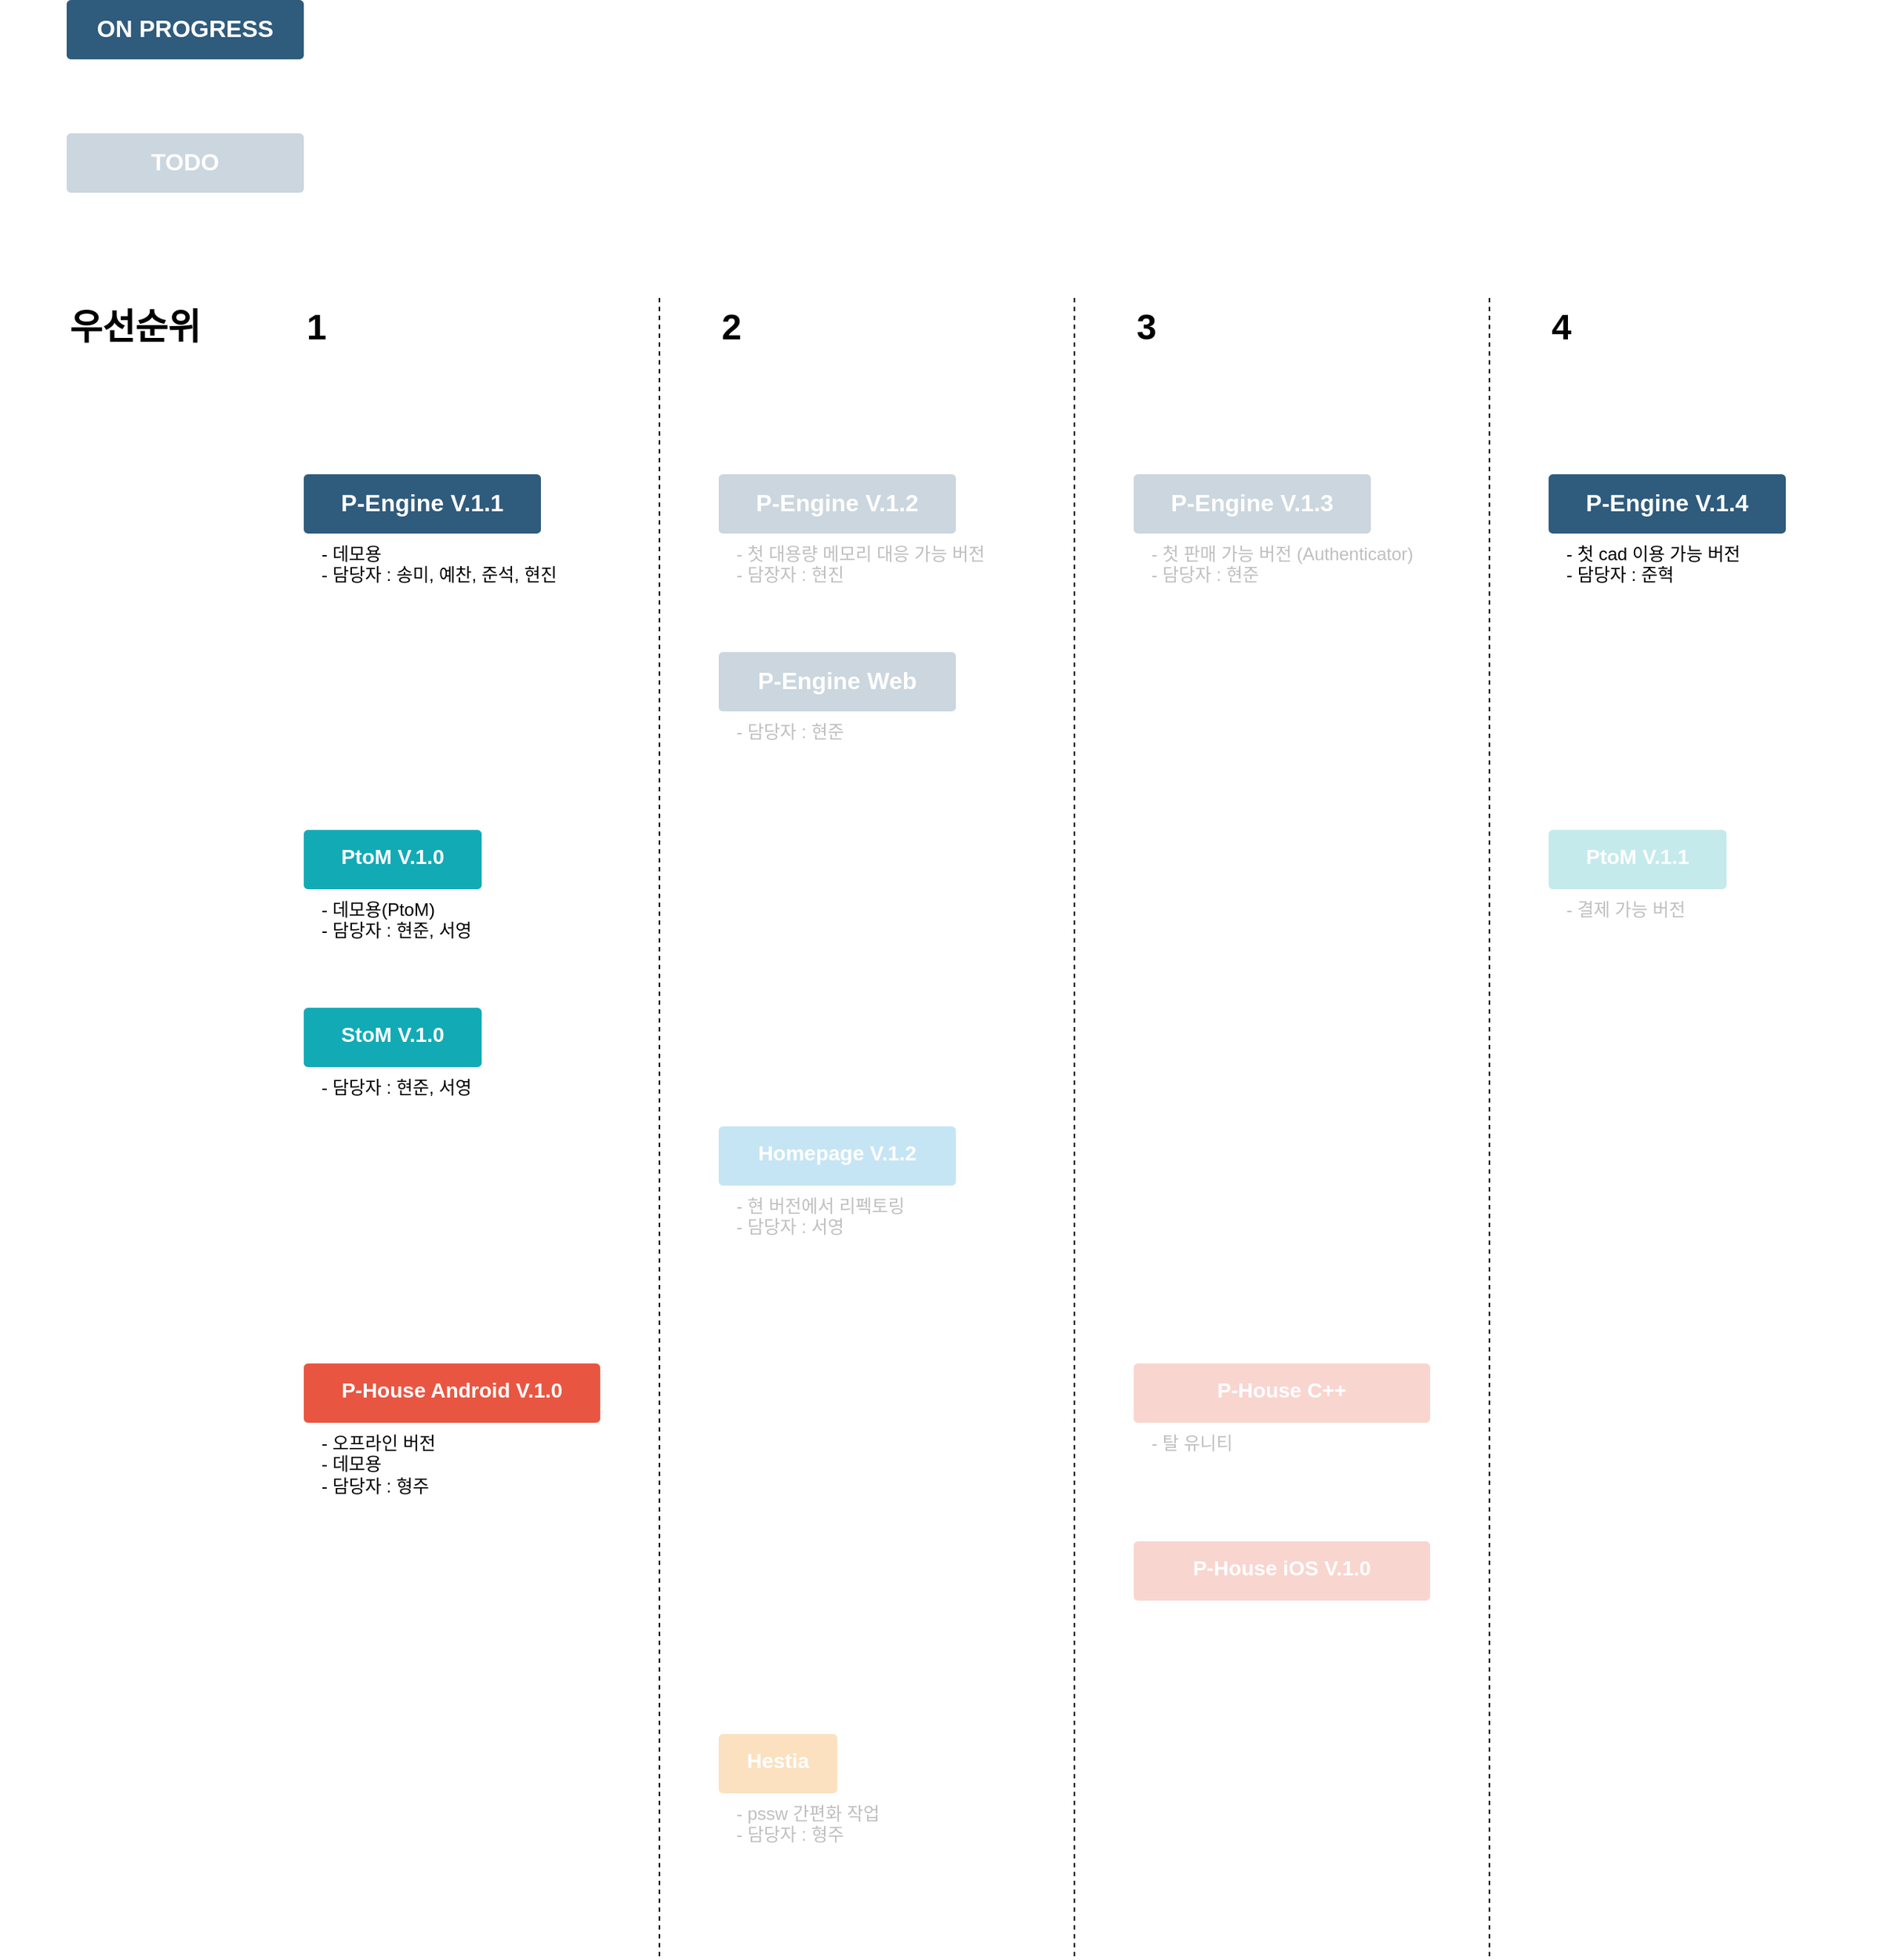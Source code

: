 <mxfile version="24.8.3">
  <diagram id="6a731a19-8d31-9384-78a2-239565b7b9f0" name="Page-1">
    <mxGraphModel dx="2440" dy="1292" grid="1" gridSize="10" guides="1" tooltips="1" connect="1" arrows="1" fold="1" page="1" pageScale="1" pageWidth="1169" pageHeight="827" background="none" math="0" shadow="0">
      <root>
        <mxCell id="0" />
        <mxCell id="1" parent="0" />
        <mxCell id="eiP74IhkcyLnccZgrI5i-1818" value="&lt;div&gt;- 담당자 : 현준&lt;/div&gt;" style="text;html=1;align=left;verticalAlign=top;whiteSpace=wrap;rounded=0;" vertex="1" parent="1">
          <mxGeometry x="730" y="600" width="220" height="30" as="geometry" />
        </mxCell>
        <mxCell id="1749" value="P-Engine V.1.1" style="rounded=1;whiteSpace=wrap;html=1;shadow=0;labelBackgroundColor=none;strokeColor=none;strokeWidth=3;fillColor=#2F5B7C;fontFamily=Helvetica;fontSize=16;fontColor=#FFFFFF;align=center;fontStyle=1;spacing=5;arcSize=7;perimeterSpacing=2;verticalAlign=top;" parent="1" vertex="1">
          <mxGeometry x="440" y="440" width="160" height="40" as="geometry" />
        </mxCell>
        <mxCell id="1753" value="P-House Android V.1.0" style="rounded=1;whiteSpace=wrap;html=1;shadow=0;labelBackgroundColor=none;strokeColor=none;strokeWidth=3;fillColor=#e85642;fontFamily=Helvetica;fontSize=14;fontColor=#FFFFFF;align=center;spacing=5;fontStyle=1;arcSize=7;perimeterSpacing=2;verticalAlign=top;" parent="1" vertex="1">
          <mxGeometry x="440" y="1040" width="200" height="40" as="geometry" />
        </mxCell>
        <mxCell id="1760" value="Homepage V.1.2" style="rounded=1;whiteSpace=wrap;html=1;shadow=0;labelBackgroundColor=none;strokeColor=none;strokeWidth=3;fillColor=#1699d3;fontFamily=Helvetica;fontSize=14;fontColor=#FFFFFF;align=center;spacing=5;fontStyle=1;arcSize=7;perimeterSpacing=2;verticalAlign=top;" parent="1" vertex="1">
          <mxGeometry x="720" y="880" width="160" height="40" as="geometry" />
        </mxCell>
        <mxCell id="1764" value="Hestia" style="rounded=1;whiteSpace=wrap;html=1;shadow=0;labelBackgroundColor=none;strokeColor=none;strokeWidth=3;fillColor=#F08705;fontFamily=Helvetica;fontSize=14;fontColor=#FFFFFF;align=center;spacing=5;fontStyle=1;arcSize=7;perimeterSpacing=2;verticalAlign=top;" parent="1" vertex="1">
          <mxGeometry x="720" y="1290" width="80" height="40" as="geometry" />
        </mxCell>
        <mxCell id="1771" value="PtoM V.1.0" style="rounded=1;whiteSpace=wrap;html=1;shadow=0;labelBackgroundColor=none;strokeColor=none;strokeWidth=3;fillColor=#12aab5;fontFamily=Helvetica;fontSize=14;fontColor=#FFFFFF;align=center;spacing=5;fontStyle=1;arcSize=7;perimeterSpacing=2;verticalAlign=top;" parent="1" vertex="1">
          <mxGeometry x="440" y="680" width="120" height="40" as="geometry" />
        </mxCell>
        <mxCell id="eiP74IhkcyLnccZgrI5i-1780" value="- 데모용&lt;div&gt;- 담당자 : 송미, 예찬, 준석, 현진&lt;/div&gt;" style="text;html=1;align=left;verticalAlign=top;whiteSpace=wrap;rounded=0;" vertex="1" parent="1">
          <mxGeometry x="450" y="480" width="220" height="30" as="geometry" />
        </mxCell>
        <mxCell id="eiP74IhkcyLnccZgrI5i-1781" value="- 데모용(PtoM)&lt;div&gt;- 담당자 : 현준, 서영&lt;/div&gt;" style="text;html=1;align=left;verticalAlign=top;whiteSpace=wrap;rounded=0;" vertex="1" parent="1">
          <mxGeometry x="450" y="720" width="220" height="30" as="geometry" />
        </mxCell>
        <mxCell id="eiP74IhkcyLnccZgrI5i-1782" value="- 오프라인 버전&lt;div&gt;- 데모용&lt;div&gt;- 담당자 : 형주&lt;/div&gt;&lt;/div&gt;" style="text;html=1;align=left;verticalAlign=top;whiteSpace=wrap;rounded=0;" vertex="1" parent="1">
          <mxGeometry x="450" y="1080" width="220" height="50" as="geometry" />
        </mxCell>
        <mxCell id="eiP74IhkcyLnccZgrI5i-1783" value="P-Engine V.1.4" style="rounded=1;whiteSpace=wrap;html=1;shadow=0;labelBackgroundColor=none;strokeColor=none;strokeWidth=3;fillColor=#2F5B7C;fontFamily=Helvetica;fontSize=16;fontColor=#FFFFFF;align=center;fontStyle=1;spacing=5;arcSize=7;perimeterSpacing=2;verticalAlign=top;" vertex="1" parent="1">
          <mxGeometry x="1280" y="440" width="160" height="40" as="geometry" />
        </mxCell>
        <mxCell id="eiP74IhkcyLnccZgrI5i-1784" value="- 첫 cad 이용 가능 버전&lt;div&gt;- 담당자 : 준혁&lt;/div&gt;" style="text;html=1;align=left;verticalAlign=top;whiteSpace=wrap;rounded=0;" vertex="1" parent="1">
          <mxGeometry x="1290" y="480" width="220" height="30" as="geometry" />
        </mxCell>
        <mxCell id="eiP74IhkcyLnccZgrI5i-1785" value="P-Engine V.1.2" style="rounded=1;whiteSpace=wrap;html=1;shadow=0;labelBackgroundColor=none;strokeColor=none;strokeWidth=3;fillColor=#2F5B7C;fontFamily=Helvetica;fontSize=16;fontColor=#FFFFFF;align=center;fontStyle=1;spacing=5;arcSize=7;perimeterSpacing=2;verticalAlign=top;" vertex="1" parent="1">
          <mxGeometry x="720" y="440" width="160" height="40" as="geometry" />
        </mxCell>
        <mxCell id="eiP74IhkcyLnccZgrI5i-1786" value="- 첫 대용량 메모리 대응 가능 버전&lt;div&gt;- 담장자 : 현진&lt;/div&gt;" style="text;html=1;align=left;verticalAlign=top;whiteSpace=wrap;rounded=0;" vertex="1" parent="1">
          <mxGeometry x="730" y="480" width="220" height="30" as="geometry" />
        </mxCell>
        <mxCell id="eiP74IhkcyLnccZgrI5i-1787" value="P-Engine V.1.3" style="rounded=1;whiteSpace=wrap;html=1;shadow=0;labelBackgroundColor=none;strokeColor=none;strokeWidth=3;fillColor=#2F5B7C;fontFamily=Helvetica;fontSize=16;fontColor=#FFFFFF;align=center;fontStyle=1;spacing=5;arcSize=7;perimeterSpacing=2;verticalAlign=top;" vertex="1" parent="1">
          <mxGeometry x="1000" y="440" width="160" height="40" as="geometry" />
        </mxCell>
        <mxCell id="eiP74IhkcyLnccZgrI5i-1788" value="- 첫 판매 가능 버전 (Authenticator)&lt;div&gt;- 담당자 : 현준&lt;/div&gt;" style="text;html=1;align=left;verticalAlign=top;whiteSpace=wrap;rounded=0;" vertex="1" parent="1">
          <mxGeometry x="1010" y="480" width="220" height="30" as="geometry" />
        </mxCell>
        <mxCell id="eiP74IhkcyLnccZgrI5i-1789" value="PtoM V.1.1" style="rounded=1;whiteSpace=wrap;html=1;shadow=0;labelBackgroundColor=none;strokeColor=none;strokeWidth=3;fillColor=#12aab5;fontFamily=Helvetica;fontSize=14;fontColor=#FFFFFF;align=center;spacing=5;fontStyle=1;arcSize=7;perimeterSpacing=2;verticalAlign=top;" vertex="1" parent="1">
          <mxGeometry x="1280" y="680" width="120" height="40" as="geometry" />
        </mxCell>
        <mxCell id="eiP74IhkcyLnccZgrI5i-1790" value="-&amp;nbsp;결제 가능 버전" style="text;html=1;align=left;verticalAlign=top;whiteSpace=wrap;rounded=0;" vertex="1" parent="1">
          <mxGeometry x="1290" y="720" width="220" height="30" as="geometry" />
        </mxCell>
        <mxCell id="eiP74IhkcyLnccZgrI5i-1791" value="StoM V.1.0" style="rounded=1;whiteSpace=wrap;html=1;shadow=0;labelBackgroundColor=none;strokeColor=none;strokeWidth=3;fillColor=#12aab5;fontFamily=Helvetica;fontSize=14;fontColor=#FFFFFF;align=center;spacing=5;fontStyle=1;arcSize=7;perimeterSpacing=2;verticalAlign=top;" vertex="1" parent="1">
          <mxGeometry x="440" y="800" width="120" height="40" as="geometry" />
        </mxCell>
        <mxCell id="eiP74IhkcyLnccZgrI5i-1792" value="- 담당자 : 현준, 서영" style="text;html=1;align=left;verticalAlign=top;whiteSpace=wrap;rounded=0;" vertex="1" parent="1">
          <mxGeometry x="450" y="840" width="220" height="30" as="geometry" />
        </mxCell>
        <mxCell id="eiP74IhkcyLnccZgrI5i-1793" value="- 현 버전에서 리펙토링&lt;div&gt;&lt;div&gt;- 담당자 : 서영&lt;/div&gt;&lt;/div&gt;" style="text;html=1;align=left;verticalAlign=top;whiteSpace=wrap;rounded=0;" vertex="1" parent="1">
          <mxGeometry x="730" y="920" width="220" height="50" as="geometry" />
        </mxCell>
        <mxCell id="eiP74IhkcyLnccZgrI5i-1794" value="- pssw 간편화 작업&lt;div&gt;&lt;div&gt;- 담당자 : 형주&lt;/div&gt;&lt;/div&gt;" style="text;html=1;align=left;verticalAlign=top;whiteSpace=wrap;rounded=0;" vertex="1" parent="1">
          <mxGeometry x="730" y="1330" width="220" height="50" as="geometry" />
        </mxCell>
        <mxCell id="eiP74IhkcyLnccZgrI5i-1797" value="" style="rounded=0;whiteSpace=wrap;html=1;opacity=75;strokeColor=none;" vertex="1" parent="1">
          <mxGeometry x="700" y="430" width="520" height="100" as="geometry" />
        </mxCell>
        <mxCell id="eiP74IhkcyLnccZgrI5i-1798" value="" style="rounded=0;whiteSpace=wrap;html=1;opacity=75;strokeColor=none;" vertex="1" parent="1">
          <mxGeometry x="700" y="870" width="250" height="100" as="geometry" />
        </mxCell>
        <mxCell id="eiP74IhkcyLnccZgrI5i-1799" value="" style="rounded=0;whiteSpace=wrap;html=1;opacity=75;strokeColor=none;" vertex="1" parent="1">
          <mxGeometry x="680" y="1280" width="250" height="100" as="geometry" />
        </mxCell>
        <mxCell id="eiP74IhkcyLnccZgrI5i-1800" value="" style="rounded=0;whiteSpace=wrap;html=1;opacity=75;strokeColor=none;" vertex="1" parent="1">
          <mxGeometry x="1260" y="650" width="250" height="100" as="geometry" />
        </mxCell>
        <mxCell id="eiP74IhkcyLnccZgrI5i-1801" value="P-Engine Web" style="rounded=1;whiteSpace=wrap;html=1;shadow=0;labelBackgroundColor=none;strokeColor=none;strokeWidth=3;fillColor=#2F5B7C;fontFamily=Helvetica;fontSize=16;fontColor=#FFFFFF;align=center;fontStyle=1;spacing=5;arcSize=7;perimeterSpacing=2;verticalAlign=top;" vertex="1" parent="1">
          <mxGeometry x="720" y="560" width="160" height="40" as="geometry" />
        </mxCell>
        <mxCell id="eiP74IhkcyLnccZgrI5i-1802" value="" style="rounded=0;whiteSpace=wrap;html=1;opacity=75;strokeColor=none;" vertex="1" parent="1">
          <mxGeometry x="700" y="530" width="250" height="100" as="geometry" />
        </mxCell>
        <mxCell id="eiP74IhkcyLnccZgrI5i-1803" value="&lt;b&gt;우선순위&amp;nbsp;&lt;/b&gt;" style="text;html=1;align=left;verticalAlign=top;whiteSpace=wrap;rounded=0;fontSize=24;" vertex="1" parent="1">
          <mxGeometry x="280" y="320" width="220" height="30" as="geometry" />
        </mxCell>
        <mxCell id="eiP74IhkcyLnccZgrI5i-1804" value="" style="endArrow=none;dashed=1;html=1;rounded=0;" edge="1" parent="1">
          <mxGeometry width="50" height="50" relative="1" as="geometry">
            <mxPoint x="680" y="1440" as="sourcePoint" />
            <mxPoint x="680" y="320" as="targetPoint" />
          </mxGeometry>
        </mxCell>
        <mxCell id="eiP74IhkcyLnccZgrI5i-1805" value="" style="endArrow=none;dashed=1;html=1;rounded=0;" edge="1" parent="1">
          <mxGeometry width="50" height="50" relative="1" as="geometry">
            <mxPoint x="960" y="1440" as="sourcePoint" />
            <mxPoint x="960" y="320" as="targetPoint" />
          </mxGeometry>
        </mxCell>
        <mxCell id="eiP74IhkcyLnccZgrI5i-1806" value="" style="endArrow=none;dashed=1;html=1;rounded=0;" edge="1" parent="1">
          <mxGeometry width="50" height="50" relative="1" as="geometry">
            <mxPoint x="1240" y="1440" as="sourcePoint" />
            <mxPoint x="1240" y="320" as="targetPoint" />
          </mxGeometry>
        </mxCell>
        <mxCell id="eiP74IhkcyLnccZgrI5i-1807" value="&lt;b&gt;1&lt;/b&gt;" style="text;html=1;align=left;verticalAlign=top;whiteSpace=wrap;rounded=0;fontSize=24;" vertex="1" parent="1">
          <mxGeometry x="440" y="320" width="220" height="30" as="geometry" />
        </mxCell>
        <mxCell id="eiP74IhkcyLnccZgrI5i-1809" value="&lt;b&gt;2&lt;/b&gt;" style="text;html=1;align=left;verticalAlign=top;whiteSpace=wrap;rounded=0;fontSize=24;" vertex="1" parent="1">
          <mxGeometry x="720" y="320" width="220" height="30" as="geometry" />
        </mxCell>
        <mxCell id="eiP74IhkcyLnccZgrI5i-1810" value="ON PROGRESS" style="rounded=1;whiteSpace=wrap;html=1;shadow=0;labelBackgroundColor=none;strokeColor=none;strokeWidth=3;fillColor=#2F5B7C;fontFamily=Helvetica;fontSize=16;fontColor=#FFFFFF;align=center;fontStyle=1;spacing=5;arcSize=7;perimeterSpacing=2;verticalAlign=top;" vertex="1" parent="1">
          <mxGeometry x="280" y="120" width="160" height="40" as="geometry" />
        </mxCell>
        <mxCell id="eiP74IhkcyLnccZgrI5i-1811" value="TODO" style="rounded=1;whiteSpace=wrap;html=1;shadow=0;labelBackgroundColor=none;strokeColor=none;strokeWidth=3;fillColor=#2F5B7C;fontFamily=Helvetica;fontSize=16;fontColor=#FFFFFF;align=center;fontStyle=1;spacing=5;arcSize=7;perimeterSpacing=2;verticalAlign=top;" vertex="1" parent="1">
          <mxGeometry x="280" y="210" width="160" height="40" as="geometry" />
        </mxCell>
        <mxCell id="eiP74IhkcyLnccZgrI5i-1812" value="" style="rounded=0;whiteSpace=wrap;html=1;opacity=75;strokeColor=none;" vertex="1" parent="1">
          <mxGeometry x="235" y="180" width="250" height="100" as="geometry" />
        </mxCell>
        <mxCell id="eiP74IhkcyLnccZgrI5i-1813" value="&lt;b&gt;3&lt;/b&gt;" style="text;html=1;align=left;verticalAlign=top;whiteSpace=wrap;rounded=0;fontSize=24;" vertex="1" parent="1">
          <mxGeometry x="1000" y="320" width="220" height="30" as="geometry" />
        </mxCell>
        <mxCell id="eiP74IhkcyLnccZgrI5i-1814" value="&lt;b&gt;4&lt;/b&gt;" style="text;html=1;align=left;verticalAlign=top;whiteSpace=wrap;rounded=0;fontSize=24;" vertex="1" parent="1">
          <mxGeometry x="1280" y="320" width="220" height="30" as="geometry" />
        </mxCell>
        <mxCell id="eiP74IhkcyLnccZgrI5i-1815" value="P-House C++" style="rounded=1;whiteSpace=wrap;html=1;shadow=0;labelBackgroundColor=none;strokeColor=none;strokeWidth=3;fillColor=#e85642;fontFamily=Helvetica;fontSize=14;fontColor=#FFFFFF;align=center;spacing=5;fontStyle=1;arcSize=7;perimeterSpacing=2;verticalAlign=top;" vertex="1" parent="1">
          <mxGeometry x="1000" y="1040" width="200" height="40" as="geometry" />
        </mxCell>
        <mxCell id="eiP74IhkcyLnccZgrI5i-1816" value="- 탈 유니티" style="text;html=1;align=left;verticalAlign=top;whiteSpace=wrap;rounded=0;" vertex="1" parent="1">
          <mxGeometry x="1010" y="1080" width="220" height="30" as="geometry" />
        </mxCell>
        <mxCell id="eiP74IhkcyLnccZgrI5i-1817" value="P-House iOS V.1.0" style="rounded=1;whiteSpace=wrap;html=1;shadow=0;labelBackgroundColor=none;strokeColor=none;strokeWidth=3;fillColor=#e85642;fontFamily=Helvetica;fontSize=14;fontColor=#FFFFFF;align=center;spacing=5;fontStyle=1;arcSize=7;perimeterSpacing=2;verticalAlign=top;" vertex="1" parent="1">
          <mxGeometry x="1000" y="1160" width="200" height="40" as="geometry" />
        </mxCell>
        <mxCell id="eiP74IhkcyLnccZgrI5i-1819" value="" style="rounded=0;whiteSpace=wrap;html=1;opacity=75;strokeColor=none;" vertex="1" parent="1">
          <mxGeometry x="975" y="1020" width="250" height="240" as="geometry" />
        </mxCell>
      </root>
    </mxGraphModel>
  </diagram>
</mxfile>
